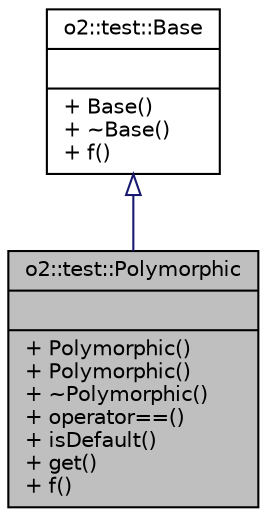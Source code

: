 digraph "o2::test::Polymorphic"
{
 // INTERACTIVE_SVG=YES
  bgcolor="transparent";
  edge [fontname="Helvetica",fontsize="10",labelfontname="Helvetica",labelfontsize="10"];
  node [fontname="Helvetica",fontsize="10",shape=record];
  Node1 [label="{o2::test::Polymorphic\n||+ Polymorphic()\l+ Polymorphic()\l+ ~Polymorphic()\l+ operator==()\l+ isDefault()\l+ get()\l+ f()\l}",height=0.2,width=0.4,color="black", fillcolor="grey75", style="filled" fontcolor="black"];
  Node2 -> Node1 [dir="back",color="midnightblue",fontsize="10",style="solid",arrowtail="onormal",fontname="Helvetica"];
  Node2 [label="{o2::test::Base\n||+ Base()\l+ ~Base()\l+ f()\l}",height=0.2,width=0.4,color="black",URL="$da/d86/classo2_1_1test_1_1Base.html"];
}
